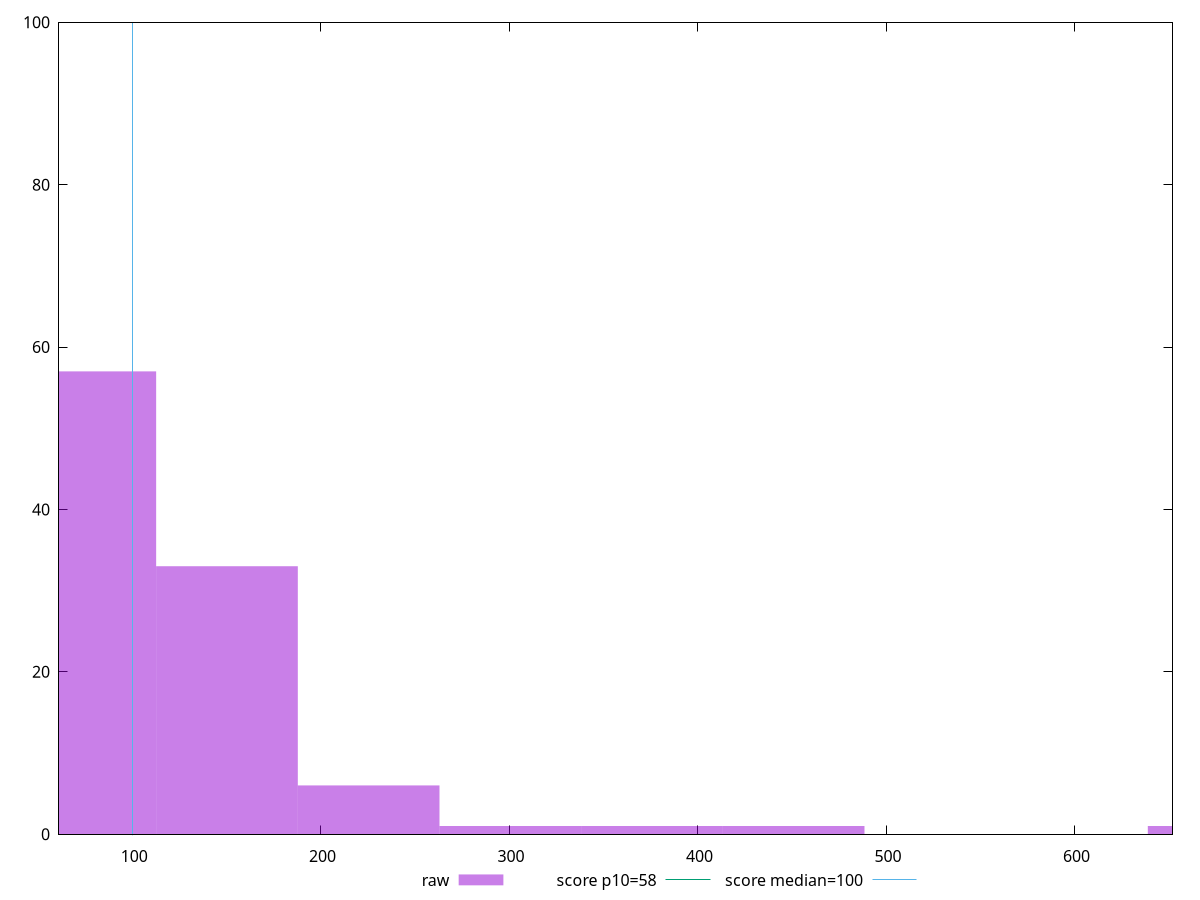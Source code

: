 reset

$raw <<EOF
75.16483511473497 57
150.32967022946994 33
225.49450534420492 6
676.4835160326147 1
300.6593404589399 1
450.98901068840985 1
375.82417557367484 1
EOF

set key outside below
set boxwidth 75.16483511473497
set xrange [61.2:652]
set yrange [0:100]
set trange [0:100]
set style fill transparent solid 0.5 noborder

set parametric
set terminal svg size 640, 490 enhanced background rgb 'white'
set output "reprap/estimated-input-latency/samples/pages+cached+noexternal+nomedia+nocss/raw/histogram.svg"

plot $raw title "raw" with boxes, \
     58,t title "score p10=58", \
     100,t title "score median=100"

reset
